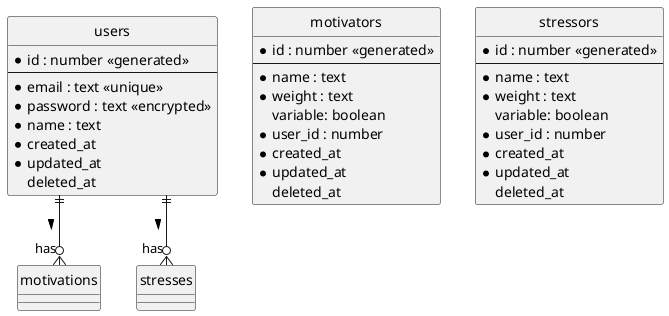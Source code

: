 @startuml yonde

' hide the spot
hide circle
' avoid problems with angled crows feet
skinparam linetype ortho

entity users {
  * id : number <<generated>>
  --
  * email : text <<unique>>
  * password : text <<encrypted>>
  * name : text
  * created_at
  * updated_at
    deleted_at
}

entity motivators {
  * id : number <<generated>>
  --
  * name : text
  * weight : text
    variable: boolean
  * user_id : number
  * created_at
  * updated_at
    deleted_at
}

entity stressors {
  * id : number <<generated>>
  --
  * name : text
  * weight : text
    variable: boolean
  * user_id : number
  * created_at
  * updated_at
    deleted_at
}

users ||--o{ motivations : > "has"
users ||--o{ stresses : > "has"

@enduml
